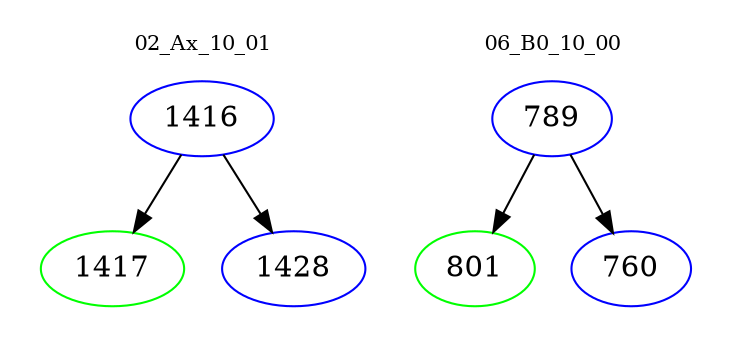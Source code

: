 digraph{
subgraph cluster_0 {
color = white
label = "02_Ax_10_01";
fontsize=10;
T0_1416 [label="1416", color="blue"]
T0_1416 -> T0_1417 [color="black"]
T0_1417 [label="1417", color="green"]
T0_1416 -> T0_1428 [color="black"]
T0_1428 [label="1428", color="blue"]
}
subgraph cluster_1 {
color = white
label = "06_B0_10_00";
fontsize=10;
T1_789 [label="789", color="blue"]
T1_789 -> T1_801 [color="black"]
T1_801 [label="801", color="green"]
T1_789 -> T1_760 [color="black"]
T1_760 [label="760", color="blue"]
}
}

